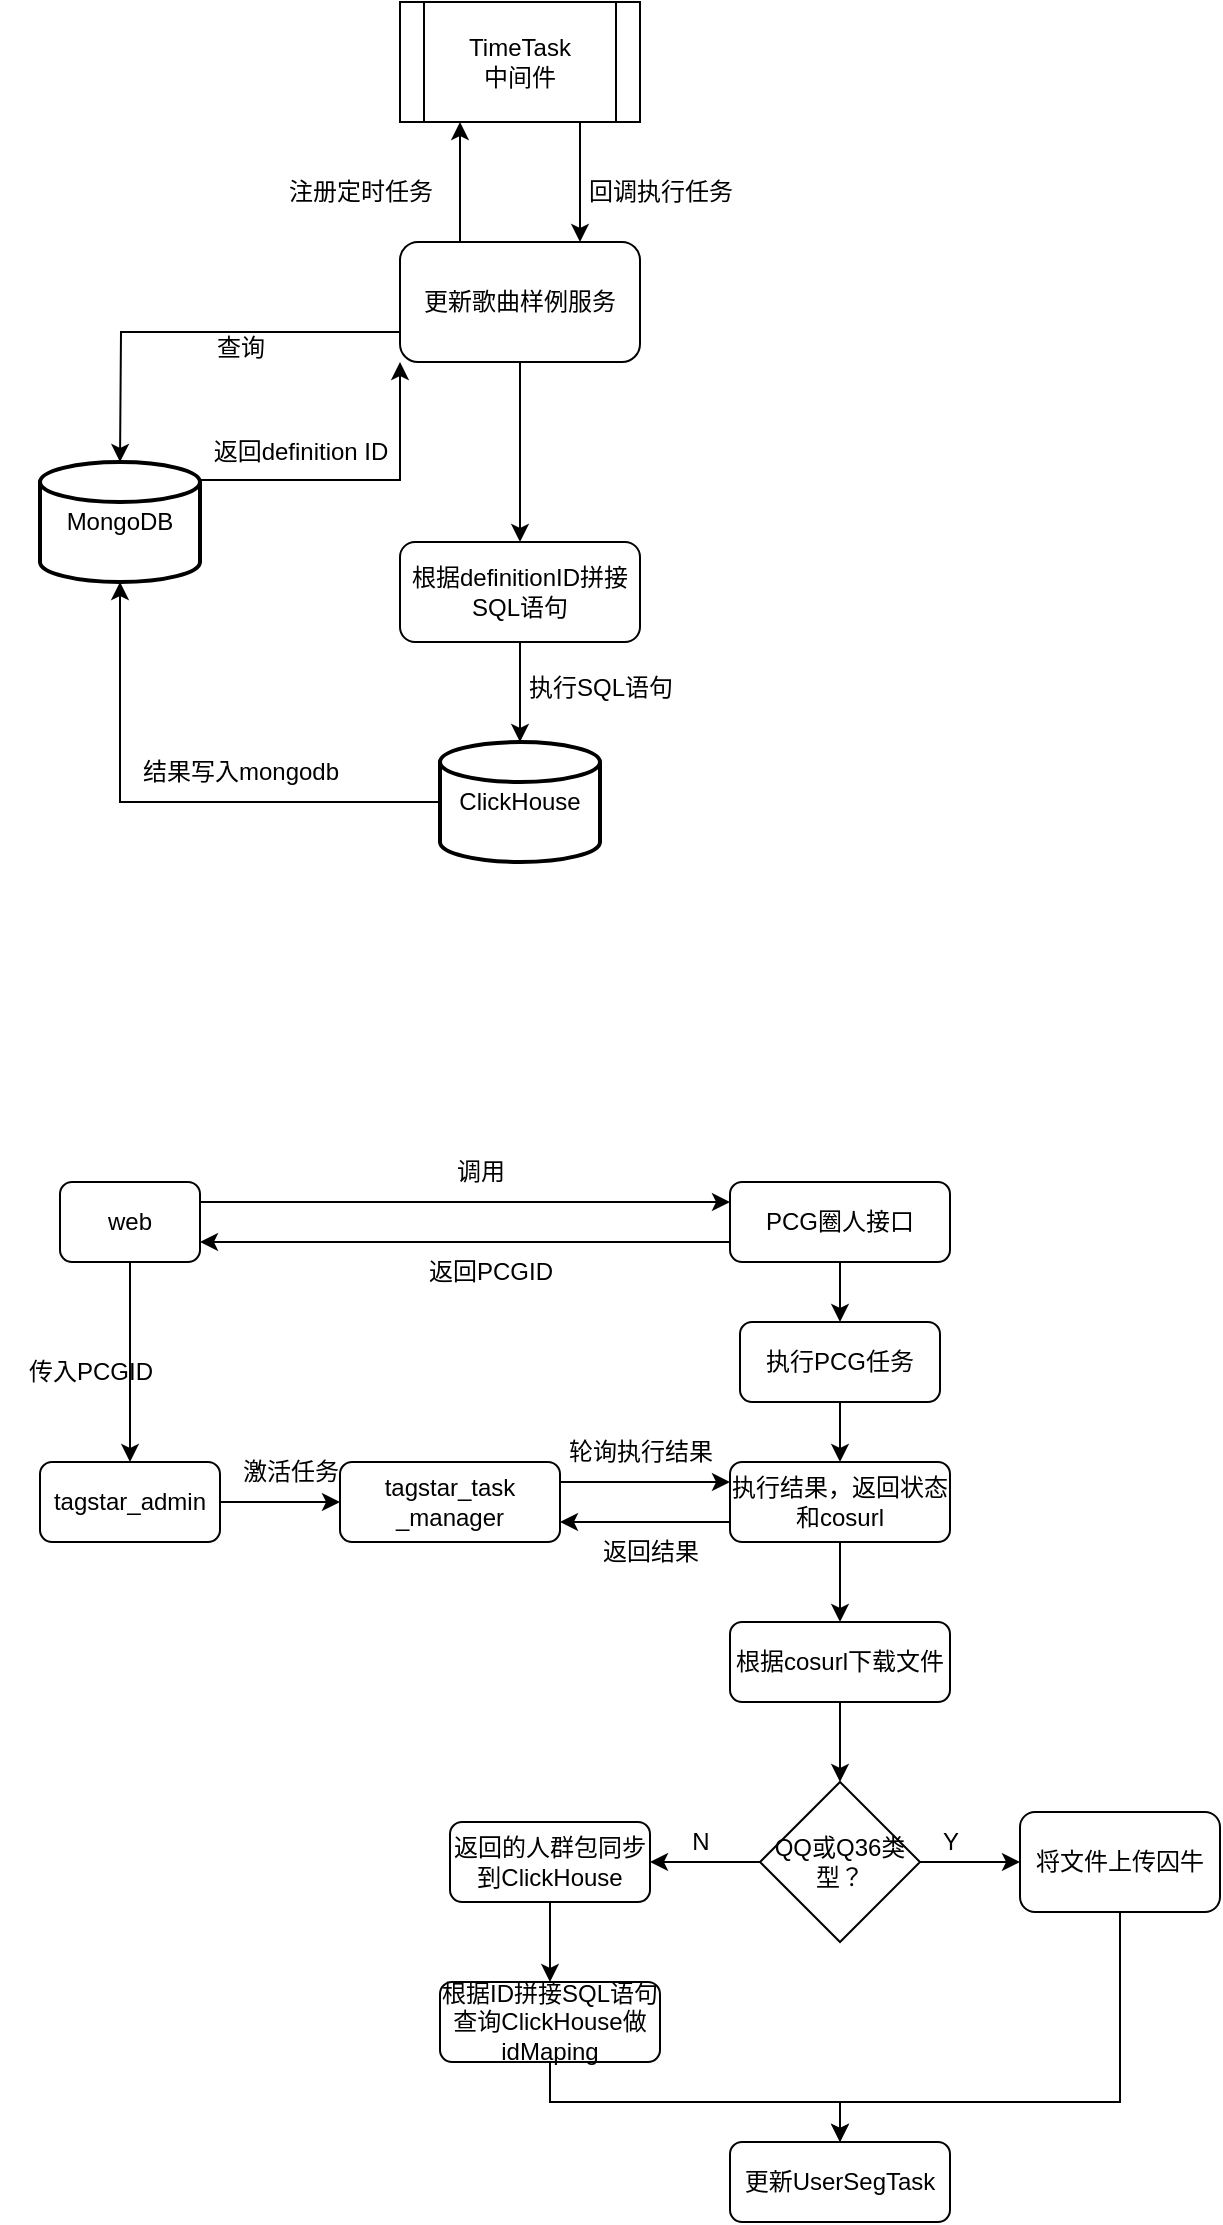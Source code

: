 <mxfile version="21.6.8" type="github">
  <diagram id="C5RBs43oDa-KdzZeNtuy" name="Page-1">
    <mxGraphModel dx="1226" dy="701" grid="1" gridSize="10" guides="1" tooltips="1" connect="1" arrows="1" fold="1" page="1" pageScale="1" pageWidth="827" pageHeight="1169" math="0" shadow="0">
      <root>
        <mxCell id="WIyWlLk6GJQsqaUBKTNV-0" />
        <mxCell id="WIyWlLk6GJQsqaUBKTNV-1" parent="WIyWlLk6GJQsqaUBKTNV-0" />
        <mxCell id="8JC7e0HLMWZrdcBbCA8E-17" style="edgeStyle=orthogonalEdgeStyle;rounded=0;orthogonalLoop=1;jettySize=auto;html=1;exitX=0.25;exitY=0;exitDx=0;exitDy=0;entryX=0.25;entryY=1;entryDx=0;entryDy=0;" edge="1" parent="WIyWlLk6GJQsqaUBKTNV-1" source="8JC7e0HLMWZrdcBbCA8E-4" target="8JC7e0HLMWZrdcBbCA8E-16">
          <mxGeometry relative="1" as="geometry" />
        </mxCell>
        <mxCell id="8JC7e0HLMWZrdcBbCA8E-21" style="edgeStyle=orthogonalEdgeStyle;rounded=0;orthogonalLoop=1;jettySize=auto;html=1;exitX=0;exitY=0.75;exitDx=0;exitDy=0;entryX=0.5;entryY=0;entryDx=0;entryDy=0;" edge="1" parent="WIyWlLk6GJQsqaUBKTNV-1" source="8JC7e0HLMWZrdcBbCA8E-4">
          <mxGeometry relative="1" as="geometry">
            <mxPoint x="120" y="350" as="targetPoint" />
          </mxGeometry>
        </mxCell>
        <mxCell id="8JC7e0HLMWZrdcBbCA8E-4" value="更新歌曲样例服务" style="rounded=1;whiteSpace=wrap;html=1;" vertex="1" parent="WIyWlLk6GJQsqaUBKTNV-1">
          <mxGeometry x="260" y="240" width="120" height="60" as="geometry" />
        </mxCell>
        <mxCell id="8JC7e0HLMWZrdcBbCA8E-7" value="查询" style="text;html=1;align=center;verticalAlign=middle;resizable=0;points=[];autosize=1;strokeColor=none;fillColor=none;" vertex="1" parent="WIyWlLk6GJQsqaUBKTNV-1">
          <mxGeometry x="155" y="278" width="50" height="30" as="geometry" />
        </mxCell>
        <mxCell id="8JC7e0HLMWZrdcBbCA8E-9" value="返回definition ID" style="text;html=1;align=center;verticalAlign=middle;resizable=0;points=[];autosize=1;strokeColor=none;fillColor=none;" vertex="1" parent="WIyWlLk6GJQsqaUBKTNV-1">
          <mxGeometry x="155" y="330" width="110" height="30" as="geometry" />
        </mxCell>
        <mxCell id="8JC7e0HLMWZrdcBbCA8E-13" value="" style="endArrow=classic;html=1;rounded=0;exitX=0.5;exitY=1;exitDx=0;exitDy=0;entryX=0.5;entryY=0;entryDx=0;entryDy=0;" edge="1" parent="WIyWlLk6GJQsqaUBKTNV-1" source="8JC7e0HLMWZrdcBbCA8E-4" target="8JC7e0HLMWZrdcBbCA8E-14">
          <mxGeometry width="50" height="50" relative="1" as="geometry">
            <mxPoint x="390" y="390" as="sourcePoint" />
            <mxPoint x="320" y="370" as="targetPoint" />
          </mxGeometry>
        </mxCell>
        <mxCell id="8JC7e0HLMWZrdcBbCA8E-27" style="edgeStyle=orthogonalEdgeStyle;rounded=0;orthogonalLoop=1;jettySize=auto;html=1;exitX=0.5;exitY=1;exitDx=0;exitDy=0;entryX=0.5;entryY=0;entryDx=0;entryDy=0;entryPerimeter=0;" edge="1" parent="WIyWlLk6GJQsqaUBKTNV-1" source="8JC7e0HLMWZrdcBbCA8E-14" target="8JC7e0HLMWZrdcBbCA8E-24">
          <mxGeometry relative="1" as="geometry" />
        </mxCell>
        <mxCell id="8JC7e0HLMWZrdcBbCA8E-14" value="根据definitionID拼接SQL语句" style="rounded=1;whiteSpace=wrap;html=1;" vertex="1" parent="WIyWlLk6GJQsqaUBKTNV-1">
          <mxGeometry x="260" y="390" width="120" height="50" as="geometry" />
        </mxCell>
        <mxCell id="8JC7e0HLMWZrdcBbCA8E-19" style="edgeStyle=orthogonalEdgeStyle;rounded=0;orthogonalLoop=1;jettySize=auto;html=1;exitX=0.75;exitY=1;exitDx=0;exitDy=0;entryX=0.75;entryY=0;entryDx=0;entryDy=0;" edge="1" parent="WIyWlLk6GJQsqaUBKTNV-1" source="8JC7e0HLMWZrdcBbCA8E-16" target="8JC7e0HLMWZrdcBbCA8E-4">
          <mxGeometry relative="1" as="geometry" />
        </mxCell>
        <mxCell id="8JC7e0HLMWZrdcBbCA8E-16" value="TimeTask&lt;br&gt;中间件" style="shape=process;whiteSpace=wrap;html=1;backgroundOutline=1;" vertex="1" parent="WIyWlLk6GJQsqaUBKTNV-1">
          <mxGeometry x="260" y="120" width="120" height="60" as="geometry" />
        </mxCell>
        <mxCell id="8JC7e0HLMWZrdcBbCA8E-18" value="注册定时任务" style="text;html=1;align=center;verticalAlign=middle;resizable=0;points=[];autosize=1;strokeColor=none;fillColor=none;" vertex="1" parent="WIyWlLk6GJQsqaUBKTNV-1">
          <mxGeometry x="190" y="200" width="100" height="30" as="geometry" />
        </mxCell>
        <mxCell id="8JC7e0HLMWZrdcBbCA8E-20" value="回调执行任务" style="text;html=1;align=center;verticalAlign=middle;resizable=0;points=[];autosize=1;strokeColor=none;fillColor=none;" vertex="1" parent="WIyWlLk6GJQsqaUBKTNV-1">
          <mxGeometry x="340" y="200" width="100" height="30" as="geometry" />
        </mxCell>
        <mxCell id="8JC7e0HLMWZrdcBbCA8E-29" style="edgeStyle=orthogonalEdgeStyle;rounded=0;orthogonalLoop=1;jettySize=auto;html=1;exitX=0;exitY=0.5;exitDx=0;exitDy=0;exitPerimeter=0;entryX=0.5;entryY=1;entryDx=0;entryDy=0;entryPerimeter=0;" edge="1" parent="WIyWlLk6GJQsqaUBKTNV-1" source="8JC7e0HLMWZrdcBbCA8E-24" target="8JC7e0HLMWZrdcBbCA8E-25">
          <mxGeometry relative="1" as="geometry" />
        </mxCell>
        <mxCell id="8JC7e0HLMWZrdcBbCA8E-24" value="ClickHouse" style="strokeWidth=2;html=1;shape=mxgraph.flowchart.database;whiteSpace=wrap;" vertex="1" parent="WIyWlLk6GJQsqaUBKTNV-1">
          <mxGeometry x="280" y="490" width="80" height="60" as="geometry" />
        </mxCell>
        <mxCell id="8JC7e0HLMWZrdcBbCA8E-26" style="edgeStyle=orthogonalEdgeStyle;rounded=0;orthogonalLoop=1;jettySize=auto;html=1;exitX=1;exitY=0.15;exitDx=0;exitDy=0;exitPerimeter=0;entryX=0;entryY=1;entryDx=0;entryDy=0;" edge="1" parent="WIyWlLk6GJQsqaUBKTNV-1" source="8JC7e0HLMWZrdcBbCA8E-25" target="8JC7e0HLMWZrdcBbCA8E-4">
          <mxGeometry relative="1" as="geometry" />
        </mxCell>
        <mxCell id="8JC7e0HLMWZrdcBbCA8E-25" value="MongoDB" style="strokeWidth=2;html=1;shape=mxgraph.flowchart.database;whiteSpace=wrap;" vertex="1" parent="WIyWlLk6GJQsqaUBKTNV-1">
          <mxGeometry x="80" y="350" width="80" height="60" as="geometry" />
        </mxCell>
        <mxCell id="8JC7e0HLMWZrdcBbCA8E-28" value="执行SQL语句" style="text;html=1;align=center;verticalAlign=middle;resizable=0;points=[];autosize=1;strokeColor=none;fillColor=none;" vertex="1" parent="WIyWlLk6GJQsqaUBKTNV-1">
          <mxGeometry x="310" y="448" width="100" height="30" as="geometry" />
        </mxCell>
        <mxCell id="8JC7e0HLMWZrdcBbCA8E-30" value="结果写入mongodb" style="text;html=1;align=center;verticalAlign=middle;resizable=0;points=[];autosize=1;strokeColor=none;fillColor=none;" vertex="1" parent="WIyWlLk6GJQsqaUBKTNV-1">
          <mxGeometry x="120" y="490" width="120" height="30" as="geometry" />
        </mxCell>
        <mxCell id="8JC7e0HLMWZrdcBbCA8E-38" style="rounded=0;orthogonalLoop=1;jettySize=auto;html=1;exitX=1;exitY=0.25;exitDx=0;exitDy=0;entryX=0;entryY=0.25;entryDx=0;entryDy=0;" edge="1" parent="WIyWlLk6GJQsqaUBKTNV-1" source="8JC7e0HLMWZrdcBbCA8E-31" target="8JC7e0HLMWZrdcBbCA8E-32">
          <mxGeometry relative="1" as="geometry" />
        </mxCell>
        <mxCell id="8JC7e0HLMWZrdcBbCA8E-70" style="edgeStyle=orthogonalEdgeStyle;rounded=0;orthogonalLoop=1;jettySize=auto;html=1;exitX=0.5;exitY=1;exitDx=0;exitDy=0;entryX=0.5;entryY=0;entryDx=0;entryDy=0;" edge="1" parent="WIyWlLk6GJQsqaUBKTNV-1" source="8JC7e0HLMWZrdcBbCA8E-31" target="8JC7e0HLMWZrdcBbCA8E-50">
          <mxGeometry relative="1" as="geometry" />
        </mxCell>
        <mxCell id="8JC7e0HLMWZrdcBbCA8E-31" value="web" style="rounded=1;whiteSpace=wrap;html=1;" vertex="1" parent="WIyWlLk6GJQsqaUBKTNV-1">
          <mxGeometry x="90" y="710" width="70" height="40" as="geometry" />
        </mxCell>
        <mxCell id="8JC7e0HLMWZrdcBbCA8E-40" style="rounded=0;orthogonalLoop=1;jettySize=auto;html=1;exitX=0;exitY=0.75;exitDx=0;exitDy=0;entryX=1;entryY=0.75;entryDx=0;entryDy=0;" edge="1" parent="WIyWlLk6GJQsqaUBKTNV-1" source="8JC7e0HLMWZrdcBbCA8E-32" target="8JC7e0HLMWZrdcBbCA8E-31">
          <mxGeometry relative="1" as="geometry" />
        </mxCell>
        <mxCell id="8JC7e0HLMWZrdcBbCA8E-69" style="edgeStyle=orthogonalEdgeStyle;rounded=0;orthogonalLoop=1;jettySize=auto;html=1;exitX=0.5;exitY=1;exitDx=0;exitDy=0;" edge="1" parent="WIyWlLk6GJQsqaUBKTNV-1" source="8JC7e0HLMWZrdcBbCA8E-32" target="8JC7e0HLMWZrdcBbCA8E-46">
          <mxGeometry relative="1" as="geometry" />
        </mxCell>
        <mxCell id="8JC7e0HLMWZrdcBbCA8E-32" value="PCG圈人接口" style="whiteSpace=wrap;html=1;rounded=1;" vertex="1" parent="WIyWlLk6GJQsqaUBKTNV-1">
          <mxGeometry x="425" y="710" width="110" height="40" as="geometry" />
        </mxCell>
        <mxCell id="8JC7e0HLMWZrdcBbCA8E-36" value="" style="endArrow=classic;html=1;rounded=0;entryX=0;entryY=0.5;entryDx=0;entryDy=0;edgeStyle=orthogonalEdgeStyle;strokeColor=none;" edge="1" parent="WIyWlLk6GJQsqaUBKTNV-1" source="8JC7e0HLMWZrdcBbCA8E-41" target="8JC7e0HLMWZrdcBbCA8E-32">
          <mxGeometry width="50" height="50" relative="1" as="geometry">
            <mxPoint x="120" y="880" as="sourcePoint" />
            <mxPoint x="170" y="830" as="targetPoint" />
          </mxGeometry>
        </mxCell>
        <mxCell id="8JC7e0HLMWZrdcBbCA8E-39" value="调用" style="text;html=1;align=center;verticalAlign=middle;resizable=0;points=[];autosize=1;strokeColor=none;fillColor=none;" vertex="1" parent="WIyWlLk6GJQsqaUBKTNV-1">
          <mxGeometry x="275" y="690" width="50" height="30" as="geometry" />
        </mxCell>
        <mxCell id="8JC7e0HLMWZrdcBbCA8E-42" value="" style="endArrow=classic;html=1;rounded=0;entryX=0;entryY=0.5;entryDx=0;entryDy=0;edgeStyle=orthogonalEdgeStyle;strokeColor=none;" edge="1" parent="WIyWlLk6GJQsqaUBKTNV-1" source="8JC7e0HLMWZrdcBbCA8E-50" target="8JC7e0HLMWZrdcBbCA8E-41">
          <mxGeometry width="50" height="50" relative="1" as="geometry">
            <mxPoint x="120" y="840" as="sourcePoint" />
            <mxPoint x="260" y="770" as="targetPoint" />
          </mxGeometry>
        </mxCell>
        <mxCell id="8JC7e0HLMWZrdcBbCA8E-41" value="返回PCGID" style="text;html=1;align=center;verticalAlign=middle;resizable=0;points=[];autosize=1;strokeColor=none;fillColor=none;" vertex="1" parent="WIyWlLk6GJQsqaUBKTNV-1">
          <mxGeometry x="260" y="740" width="90" height="30" as="geometry" />
        </mxCell>
        <mxCell id="8JC7e0HLMWZrdcBbCA8E-49" style="edgeStyle=orthogonalEdgeStyle;rounded=0;orthogonalLoop=1;jettySize=auto;html=1;exitX=0.5;exitY=1;exitDx=0;exitDy=0;entryX=0.5;entryY=0;entryDx=0;entryDy=0;" edge="1" parent="WIyWlLk6GJQsqaUBKTNV-1" source="8JC7e0HLMWZrdcBbCA8E-46" target="8JC7e0HLMWZrdcBbCA8E-48">
          <mxGeometry relative="1" as="geometry" />
        </mxCell>
        <mxCell id="8JC7e0HLMWZrdcBbCA8E-46" value="执行PCG任务" style="rounded=1;whiteSpace=wrap;html=1;" vertex="1" parent="WIyWlLk6GJQsqaUBKTNV-1">
          <mxGeometry x="430" y="780" width="100" height="40" as="geometry" />
        </mxCell>
        <mxCell id="8JC7e0HLMWZrdcBbCA8E-62" style="edgeStyle=orthogonalEdgeStyle;rounded=0;orthogonalLoop=1;jettySize=auto;html=1;exitX=0.5;exitY=1;exitDx=0;exitDy=0;" edge="1" parent="WIyWlLk6GJQsqaUBKTNV-1" source="8JC7e0HLMWZrdcBbCA8E-48" target="8JC7e0HLMWZrdcBbCA8E-58">
          <mxGeometry relative="1" as="geometry" />
        </mxCell>
        <mxCell id="8JC7e0HLMWZrdcBbCA8E-76" style="edgeStyle=orthogonalEdgeStyle;rounded=0;orthogonalLoop=1;jettySize=auto;html=1;exitX=0;exitY=0.75;exitDx=0;exitDy=0;entryX=1;entryY=0.75;entryDx=0;entryDy=0;" edge="1" parent="WIyWlLk6GJQsqaUBKTNV-1" source="8JC7e0HLMWZrdcBbCA8E-48" target="8JC7e0HLMWZrdcBbCA8E-53">
          <mxGeometry relative="1" as="geometry" />
        </mxCell>
        <mxCell id="8JC7e0HLMWZrdcBbCA8E-48" value="执行结果，返回状态和cosurl" style="rounded=1;whiteSpace=wrap;html=1;" vertex="1" parent="WIyWlLk6GJQsqaUBKTNV-1">
          <mxGeometry x="425" y="850" width="110" height="40" as="geometry" />
        </mxCell>
        <mxCell id="8JC7e0HLMWZrdcBbCA8E-52" value="传入PCGID" style="text;html=1;align=center;verticalAlign=middle;resizable=0;points=[];autosize=1;strokeColor=none;fillColor=none;" vertex="1" parent="WIyWlLk6GJQsqaUBKTNV-1">
          <mxGeometry x="60" y="790" width="90" height="30" as="geometry" />
        </mxCell>
        <mxCell id="8JC7e0HLMWZrdcBbCA8E-73" style="edgeStyle=orthogonalEdgeStyle;rounded=0;orthogonalLoop=1;jettySize=auto;html=1;exitX=1;exitY=0.25;exitDx=0;exitDy=0;entryX=0;entryY=0.25;entryDx=0;entryDy=0;" edge="1" parent="WIyWlLk6GJQsqaUBKTNV-1" source="8JC7e0HLMWZrdcBbCA8E-53" target="8JC7e0HLMWZrdcBbCA8E-48">
          <mxGeometry relative="1" as="geometry" />
        </mxCell>
        <mxCell id="8JC7e0HLMWZrdcBbCA8E-53" value="tagstar_task&lt;br&gt;_manager" style="rounded=1;whiteSpace=wrap;html=1;" vertex="1" parent="WIyWlLk6GJQsqaUBKTNV-1">
          <mxGeometry x="230" y="850" width="110" height="40" as="geometry" />
        </mxCell>
        <mxCell id="8JC7e0HLMWZrdcBbCA8E-55" value="激活任务" style="text;html=1;align=center;verticalAlign=middle;resizable=0;points=[];autosize=1;strokeColor=none;fillColor=none;" vertex="1" parent="WIyWlLk6GJQsqaUBKTNV-1">
          <mxGeometry x="170" y="840" width="70" height="30" as="geometry" />
        </mxCell>
        <mxCell id="8JC7e0HLMWZrdcBbCA8E-57" value="轮询执行结果" style="text;html=1;align=center;verticalAlign=middle;resizable=0;points=[];autosize=1;strokeColor=none;fillColor=none;" vertex="1" parent="WIyWlLk6GJQsqaUBKTNV-1">
          <mxGeometry x="330" y="830" width="100" height="30" as="geometry" />
        </mxCell>
        <mxCell id="8JC7e0HLMWZrdcBbCA8E-64" value="" style="edgeStyle=orthogonalEdgeStyle;rounded=0;orthogonalLoop=1;jettySize=auto;html=1;" edge="1" parent="WIyWlLk6GJQsqaUBKTNV-1" source="8JC7e0HLMWZrdcBbCA8E-58" target="8JC7e0HLMWZrdcBbCA8E-63">
          <mxGeometry relative="1" as="geometry" />
        </mxCell>
        <mxCell id="8JC7e0HLMWZrdcBbCA8E-58" value="根据cosurl下载文件" style="rounded=1;whiteSpace=wrap;html=1;" vertex="1" parent="WIyWlLk6GJQsqaUBKTNV-1">
          <mxGeometry x="425" y="930" width="110" height="40" as="geometry" />
        </mxCell>
        <mxCell id="8JC7e0HLMWZrdcBbCA8E-61" value="返回结果" style="text;html=1;align=center;verticalAlign=middle;resizable=0;points=[];autosize=1;strokeColor=none;fillColor=none;" vertex="1" parent="WIyWlLk6GJQsqaUBKTNV-1">
          <mxGeometry x="350" y="880" width="70" height="30" as="geometry" />
        </mxCell>
        <mxCell id="8JC7e0HLMWZrdcBbCA8E-66" style="edgeStyle=orthogonalEdgeStyle;rounded=0;orthogonalLoop=1;jettySize=auto;html=1;exitX=1;exitY=0.5;exitDx=0;exitDy=0;entryX=0;entryY=0.5;entryDx=0;entryDy=0;" edge="1" parent="WIyWlLk6GJQsqaUBKTNV-1" source="8JC7e0HLMWZrdcBbCA8E-63" target="8JC7e0HLMWZrdcBbCA8E-65">
          <mxGeometry relative="1" as="geometry" />
        </mxCell>
        <mxCell id="8JC7e0HLMWZrdcBbCA8E-84" style="edgeStyle=orthogonalEdgeStyle;rounded=0;orthogonalLoop=1;jettySize=auto;html=1;exitX=0;exitY=0.5;exitDx=0;exitDy=0;entryX=1;entryY=0.5;entryDx=0;entryDy=0;" edge="1" parent="WIyWlLk6GJQsqaUBKTNV-1" source="8JC7e0HLMWZrdcBbCA8E-63" target="8JC7e0HLMWZrdcBbCA8E-77">
          <mxGeometry relative="1" as="geometry" />
        </mxCell>
        <mxCell id="8JC7e0HLMWZrdcBbCA8E-63" value="QQ或Q36类型？" style="rhombus;whiteSpace=wrap;html=1;" vertex="1" parent="WIyWlLk6GJQsqaUBKTNV-1">
          <mxGeometry x="440" y="1010" width="80" height="80" as="geometry" />
        </mxCell>
        <mxCell id="8JC7e0HLMWZrdcBbCA8E-86" style="edgeStyle=orthogonalEdgeStyle;rounded=0;orthogonalLoop=1;jettySize=auto;html=1;exitX=0.5;exitY=1;exitDx=0;exitDy=0;entryX=0.5;entryY=0;entryDx=0;entryDy=0;" edge="1" parent="WIyWlLk6GJQsqaUBKTNV-1" source="8JC7e0HLMWZrdcBbCA8E-65" target="8JC7e0HLMWZrdcBbCA8E-82">
          <mxGeometry relative="1" as="geometry">
            <Array as="points">
              <mxPoint x="620" y="1170" />
              <mxPoint x="480" y="1170" />
            </Array>
          </mxGeometry>
        </mxCell>
        <mxCell id="8JC7e0HLMWZrdcBbCA8E-65" value="将文件上传囚牛" style="rounded=1;whiteSpace=wrap;html=1;" vertex="1" parent="WIyWlLk6GJQsqaUBKTNV-1">
          <mxGeometry x="570" y="1025" width="100" height="50" as="geometry" />
        </mxCell>
        <mxCell id="8JC7e0HLMWZrdcBbCA8E-67" value="Y" style="text;html=1;align=center;verticalAlign=middle;resizable=0;points=[];autosize=1;strokeColor=none;fillColor=none;" vertex="1" parent="WIyWlLk6GJQsqaUBKTNV-1">
          <mxGeometry x="520" y="1025" width="30" height="30" as="geometry" />
        </mxCell>
        <mxCell id="8JC7e0HLMWZrdcBbCA8E-71" value="" style="endArrow=classic;html=1;rounded=0;entryX=0;entryY=0.5;entryDx=0;entryDy=0;edgeStyle=orthogonalEdgeStyle;strokeColor=none;" edge="1" parent="WIyWlLk6GJQsqaUBKTNV-1" target="8JC7e0HLMWZrdcBbCA8E-50">
          <mxGeometry width="50" height="50" relative="1" as="geometry">
            <mxPoint x="100" y="840" as="sourcePoint" />
            <mxPoint x="240" y="715" as="targetPoint" />
          </mxGeometry>
        </mxCell>
        <mxCell id="8JC7e0HLMWZrdcBbCA8E-72" style="edgeStyle=orthogonalEdgeStyle;rounded=0;orthogonalLoop=1;jettySize=auto;html=1;exitX=1;exitY=0.5;exitDx=0;exitDy=0;entryX=0;entryY=0.5;entryDx=0;entryDy=0;" edge="1" parent="WIyWlLk6GJQsqaUBKTNV-1" source="8JC7e0HLMWZrdcBbCA8E-50" target="8JC7e0HLMWZrdcBbCA8E-53">
          <mxGeometry relative="1" as="geometry" />
        </mxCell>
        <mxCell id="8JC7e0HLMWZrdcBbCA8E-50" value="tagstar_admin" style="rounded=1;whiteSpace=wrap;html=1;" vertex="1" parent="WIyWlLk6GJQsqaUBKTNV-1">
          <mxGeometry x="80" y="850" width="90" height="40" as="geometry" />
        </mxCell>
        <mxCell id="8JC7e0HLMWZrdcBbCA8E-81" style="edgeStyle=orthogonalEdgeStyle;rounded=0;orthogonalLoop=1;jettySize=auto;html=1;exitX=0.5;exitY=1;exitDx=0;exitDy=0;entryX=0.5;entryY=0;entryDx=0;entryDy=0;" edge="1" parent="WIyWlLk6GJQsqaUBKTNV-1" source="8JC7e0HLMWZrdcBbCA8E-77" target="8JC7e0HLMWZrdcBbCA8E-80">
          <mxGeometry relative="1" as="geometry" />
        </mxCell>
        <mxCell id="8JC7e0HLMWZrdcBbCA8E-77" value="返回的人群包同步到ClickHouse" style="rounded=1;whiteSpace=wrap;html=1;" vertex="1" parent="WIyWlLk6GJQsqaUBKTNV-1">
          <mxGeometry x="285" y="1030" width="100" height="40" as="geometry" />
        </mxCell>
        <mxCell id="8JC7e0HLMWZrdcBbCA8E-83" style="edgeStyle=orthogonalEdgeStyle;rounded=0;orthogonalLoop=1;jettySize=auto;html=1;exitX=0.5;exitY=1;exitDx=0;exitDy=0;" edge="1" parent="WIyWlLk6GJQsqaUBKTNV-1" source="8JC7e0HLMWZrdcBbCA8E-80" target="8JC7e0HLMWZrdcBbCA8E-82">
          <mxGeometry relative="1" as="geometry" />
        </mxCell>
        <mxCell id="8JC7e0HLMWZrdcBbCA8E-80" value="根据ID拼接SQL语句查询ClickHouse做idMaping" style="rounded=1;whiteSpace=wrap;html=1;" vertex="1" parent="WIyWlLk6GJQsqaUBKTNV-1">
          <mxGeometry x="280" y="1110" width="110" height="40" as="geometry" />
        </mxCell>
        <mxCell id="8JC7e0HLMWZrdcBbCA8E-82" value="更新UserSegTask" style="rounded=1;whiteSpace=wrap;html=1;" vertex="1" parent="WIyWlLk6GJQsqaUBKTNV-1">
          <mxGeometry x="425" y="1190" width="110" height="40" as="geometry" />
        </mxCell>
        <mxCell id="8JC7e0HLMWZrdcBbCA8E-85" value="N" style="text;html=1;align=center;verticalAlign=middle;resizable=0;points=[];autosize=1;strokeColor=none;fillColor=none;" vertex="1" parent="WIyWlLk6GJQsqaUBKTNV-1">
          <mxGeometry x="395" y="1025" width="30" height="30" as="geometry" />
        </mxCell>
      </root>
    </mxGraphModel>
  </diagram>
</mxfile>
